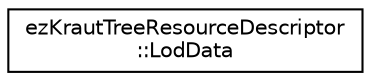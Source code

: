 digraph "Graphical Class Hierarchy"
{
 // LATEX_PDF_SIZE
  edge [fontname="Helvetica",fontsize="10",labelfontname="Helvetica",labelfontsize="10"];
  node [fontname="Helvetica",fontsize="10",shape=record];
  rankdir="LR";
  Node0 [label="ezKrautTreeResourceDescriptor\l::LodData",height=0.2,width=0.4,color="black", fillcolor="white", style="filled",URL="$d7/da8/structez_kraut_tree_resource_descriptor_1_1_lod_data.htm",tooltip=" "];
}
